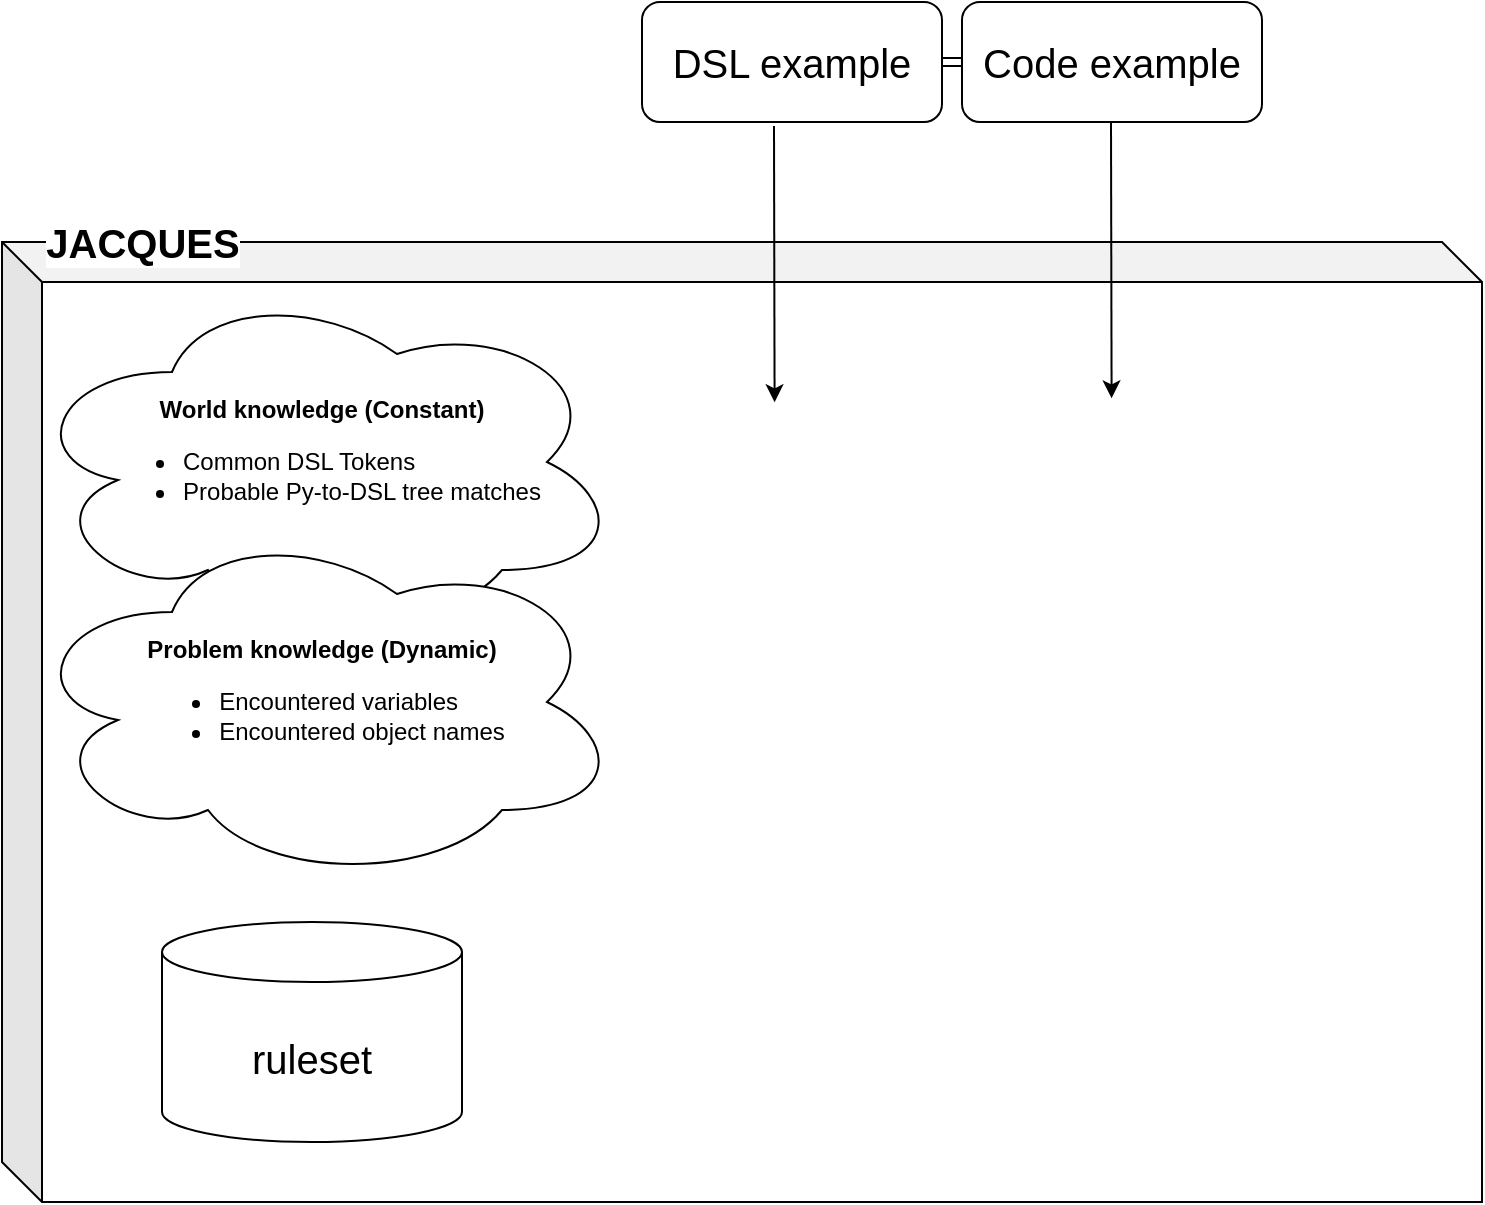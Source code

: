 <mxfile version="20.1.1" type="github">
  <diagram id="MzWI8Xbqk4ogClHRenAQ" name="Page-1">
    <mxGraphModel dx="1185" dy="603" grid="1" gridSize="10" guides="1" tooltips="1" connect="1" arrows="1" fold="1" page="1" pageScale="1" pageWidth="850" pageHeight="1100" math="0" shadow="0">
      <root>
        <mxCell id="0" />
        <mxCell id="1" parent="0" />
        <mxCell id="j6rCjOf4KR4LdH4R0Cua-5" value="" style="shape=cube;whiteSpace=wrap;html=1;boundedLbl=1;backgroundOutline=1;darkOpacity=0.05;darkOpacity2=0.1;" vertex="1" parent="1">
          <mxGeometry x="40" y="160" width="740" height="480" as="geometry" />
        </mxCell>
        <mxCell id="j6rCjOf4KR4LdH4R0Cua-2" value="&lt;div align=&quot;center&quot;&gt;&lt;b&gt;World knowledge (Constant)&lt;br&gt;&lt;/b&gt;&lt;/div&gt;&lt;div align=&quot;left&quot;&gt;&lt;ul&gt;&lt;li&gt;Common DSL Tokens&lt;/li&gt;&lt;li&gt;Probable Py-to-DSL tree matches&lt;/li&gt;&lt;/ul&gt;&lt;/div&gt;" style="ellipse;shape=cloud;whiteSpace=wrap;html=1;align=center;" vertex="1" parent="1">
          <mxGeometry x="50" y="180" width="300" height="180" as="geometry" />
        </mxCell>
        <mxCell id="j6rCjOf4KR4LdH4R0Cua-3" value="&lt;div align=&quot;center&quot;&gt;&lt;b&gt;Problem knowledge (Dynamic)&lt;br&gt;&lt;/b&gt;&lt;/div&gt;&lt;div align=&quot;left&quot;&gt;&lt;ul&gt;&lt;li&gt;Encountered variables&lt;/li&gt;&lt;li&gt;Encountered object names&lt;/li&gt;&lt;/ul&gt;&lt;/div&gt;" style="ellipse;shape=cloud;whiteSpace=wrap;html=1;align=center;" vertex="1" parent="1">
          <mxGeometry x="50" y="300" width="300" height="180" as="geometry" />
        </mxCell>
        <mxCell id="j6rCjOf4KR4LdH4R0Cua-7" value="JACQUES" style="text;html=1;align=center;verticalAlign=middle;resizable=0;points=[];autosize=1;strokeColor=none;fillColor=none;fontStyle=1;horizontal=1;fontSize=20;labelBackgroundColor=default;shadow=0;rounded=0;" vertex="1" parent="1">
          <mxGeometry x="50" y="140" width="120" height="40" as="geometry" />
        </mxCell>
        <mxCell id="j6rCjOf4KR4LdH4R0Cua-9" value="&lt;div&gt;ruleset&lt;br&gt;&lt;/div&gt;" style="shape=cylinder3;whiteSpace=wrap;html=1;boundedLbl=1;backgroundOutline=1;size=15;rounded=0;shadow=0;labelBackgroundColor=default;fontSize=20;" vertex="1" parent="1">
          <mxGeometry x="120" y="500" width="150" height="110" as="geometry" />
        </mxCell>
        <mxCell id="j6rCjOf4KR4LdH4R0Cua-10" value="DSL example" style="rounded=1;whiteSpace=wrap;html=1;shadow=0;labelBackgroundColor=default;fontSize=20;" vertex="1" parent="1">
          <mxGeometry x="360" y="40" width="150" height="60" as="geometry" />
        </mxCell>
        <mxCell id="j6rCjOf4KR4LdH4R0Cua-17" style="edgeStyle=orthogonalEdgeStyle;shape=link;rounded=0;orthogonalLoop=1;jettySize=auto;html=1;entryX=1;entryY=0.5;entryDx=0;entryDy=0;fontSize=20;strokeWidth=1;" edge="1" parent="1" source="j6rCjOf4KR4LdH4R0Cua-11" target="j6rCjOf4KR4LdH4R0Cua-10">
          <mxGeometry relative="1" as="geometry" />
        </mxCell>
        <mxCell id="j6rCjOf4KR4LdH4R0Cua-11" value="Code example" style="rounded=1;whiteSpace=wrap;html=1;shadow=0;labelBackgroundColor=default;fontSize=20;" vertex="1" parent="1">
          <mxGeometry x="520" y="40" width="150" height="60" as="geometry" />
        </mxCell>
        <mxCell id="j6rCjOf4KR4LdH4R0Cua-12" value="" style="endArrow=classic;html=1;rounded=0;fontSize=20;exitX=0.44;exitY=1.033;exitDx=0;exitDy=0;exitPerimeter=0;entryX=0.495;entryY=0.167;entryDx=0;entryDy=0;entryPerimeter=0;" edge="1" parent="1" source="j6rCjOf4KR4LdH4R0Cua-10">
          <mxGeometry width="50" height="50" relative="1" as="geometry">
            <mxPoint x="470" y="320" as="sourcePoint" />
            <mxPoint x="426.3" y="240.16" as="targetPoint" />
          </mxGeometry>
        </mxCell>
        <mxCell id="j6rCjOf4KR4LdH4R0Cua-13" value="" style="endArrow=classic;html=1;rounded=0;fontSize=20;exitX=0.44;exitY=1.033;exitDx=0;exitDy=0;exitPerimeter=0;entryX=0.495;entryY=0.167;entryDx=0;entryDy=0;entryPerimeter=0;" edge="1" parent="1">
          <mxGeometry width="50" height="50" relative="1" as="geometry">
            <mxPoint x="594.5" y="100.0" as="sourcePoint" />
            <mxPoint x="594.8" y="238.18" as="targetPoint" />
          </mxGeometry>
        </mxCell>
      </root>
    </mxGraphModel>
  </diagram>
</mxfile>

